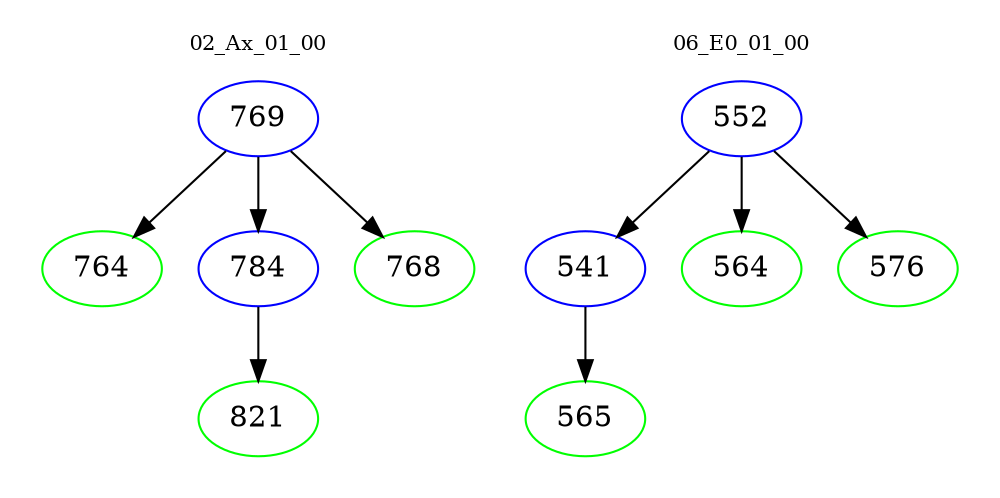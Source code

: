 digraph{
subgraph cluster_0 {
color = white
label = "02_Ax_01_00";
fontsize=10;
T0_769 [label="769", color="blue"]
T0_769 -> T0_764 [color="black"]
T0_764 [label="764", color="green"]
T0_769 -> T0_784 [color="black"]
T0_784 [label="784", color="blue"]
T0_784 -> T0_821 [color="black"]
T0_821 [label="821", color="green"]
T0_769 -> T0_768 [color="black"]
T0_768 [label="768", color="green"]
}
subgraph cluster_1 {
color = white
label = "06_E0_01_00";
fontsize=10;
T1_552 [label="552", color="blue"]
T1_552 -> T1_541 [color="black"]
T1_541 [label="541", color="blue"]
T1_541 -> T1_565 [color="black"]
T1_565 [label="565", color="green"]
T1_552 -> T1_564 [color="black"]
T1_564 [label="564", color="green"]
T1_552 -> T1_576 [color="black"]
T1_576 [label="576", color="green"]
}
}
